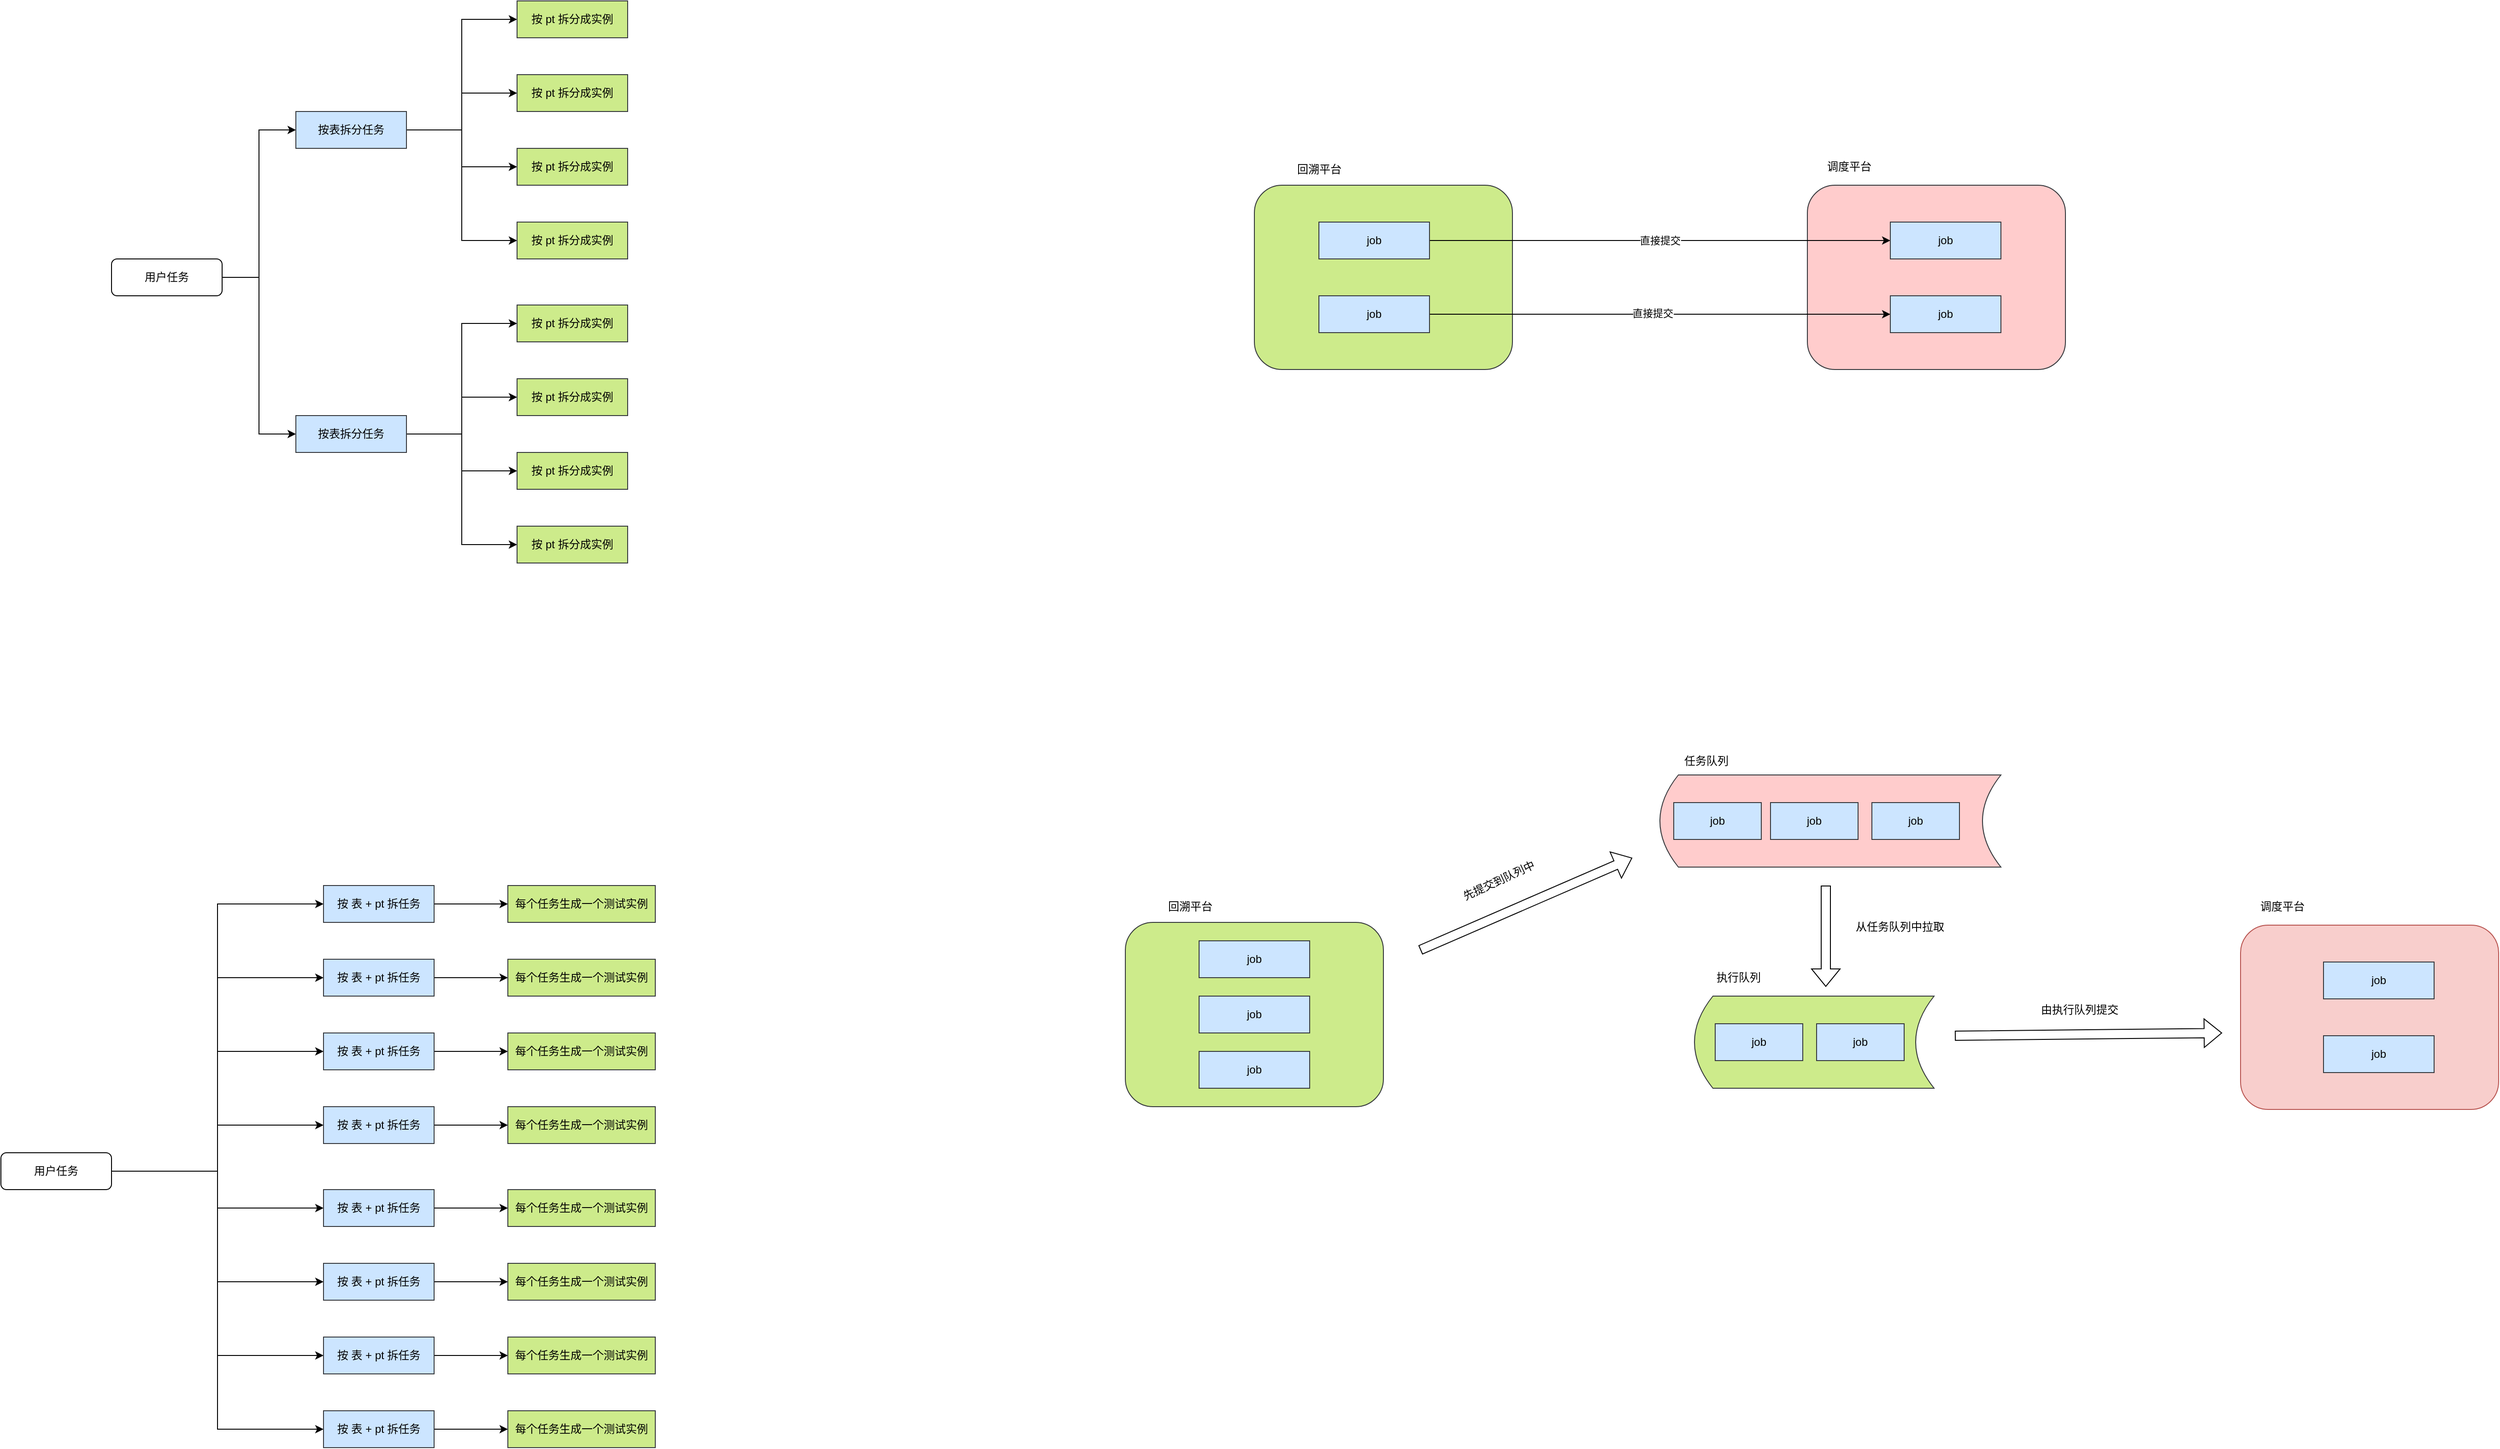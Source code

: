 <mxfile version="24.6.4" type="github">
  <diagram name="第 1 页" id="3fdD7wzc84tyW7oaMPEg">
    <mxGraphModel dx="2074" dy="1121" grid="1" gridSize="10" guides="1" tooltips="1" connect="1" arrows="1" fold="1" page="1" pageScale="1" pageWidth="3300" pageHeight="4681" math="0" shadow="0">
      <root>
        <mxCell id="0" />
        <mxCell id="1" parent="0" />
        <mxCell id="rMHLR0J-IxIGPw7BSFQZ-5" style="edgeStyle=orthogonalEdgeStyle;rounded=0;orthogonalLoop=1;jettySize=auto;html=1;exitX=1;exitY=0.5;exitDx=0;exitDy=0;entryX=0;entryY=0.5;entryDx=0;entryDy=0;" edge="1" parent="1" source="rMHLR0J-IxIGPw7BSFQZ-1" target="rMHLR0J-IxIGPw7BSFQZ-2">
          <mxGeometry relative="1" as="geometry" />
        </mxCell>
        <mxCell id="rMHLR0J-IxIGPw7BSFQZ-69" style="edgeStyle=orthogonalEdgeStyle;rounded=0;orthogonalLoop=1;jettySize=auto;html=1;exitX=1;exitY=0.5;exitDx=0;exitDy=0;entryX=0;entryY=0.5;entryDx=0;entryDy=0;" edge="1" parent="1" source="rMHLR0J-IxIGPw7BSFQZ-1" target="rMHLR0J-IxIGPw7BSFQZ-64">
          <mxGeometry relative="1" as="geometry" />
        </mxCell>
        <mxCell id="rMHLR0J-IxIGPw7BSFQZ-1" value="用户任务" style="rounded=1;whiteSpace=wrap;html=1;" vertex="1" parent="1">
          <mxGeometry x="520" y="400" width="120" height="40" as="geometry" />
        </mxCell>
        <mxCell id="rMHLR0J-IxIGPw7BSFQZ-12" style="edgeStyle=orthogonalEdgeStyle;rounded=0;orthogonalLoop=1;jettySize=auto;html=1;exitX=1;exitY=0.5;exitDx=0;exitDy=0;entryX=0;entryY=0.5;entryDx=0;entryDy=0;" edge="1" parent="1" source="rMHLR0J-IxIGPw7BSFQZ-2" target="rMHLR0J-IxIGPw7BSFQZ-8">
          <mxGeometry relative="1" as="geometry" />
        </mxCell>
        <mxCell id="rMHLR0J-IxIGPw7BSFQZ-57" style="edgeStyle=orthogonalEdgeStyle;rounded=0;orthogonalLoop=1;jettySize=auto;html=1;exitX=1;exitY=0.5;exitDx=0;exitDy=0;entryX=0;entryY=0.5;entryDx=0;entryDy=0;" edge="1" parent="1" source="rMHLR0J-IxIGPw7BSFQZ-2" target="rMHLR0J-IxIGPw7BSFQZ-11">
          <mxGeometry relative="1" as="geometry" />
        </mxCell>
        <mxCell id="rMHLR0J-IxIGPw7BSFQZ-58" style="edgeStyle=orthogonalEdgeStyle;rounded=0;orthogonalLoop=1;jettySize=auto;html=1;exitX=1;exitY=0.5;exitDx=0;exitDy=0;entryX=0;entryY=0.5;entryDx=0;entryDy=0;" edge="1" parent="1" source="rMHLR0J-IxIGPw7BSFQZ-2" target="rMHLR0J-IxIGPw7BSFQZ-55">
          <mxGeometry relative="1" as="geometry" />
        </mxCell>
        <mxCell id="rMHLR0J-IxIGPw7BSFQZ-59" style="edgeStyle=orthogonalEdgeStyle;rounded=0;orthogonalLoop=1;jettySize=auto;html=1;exitX=1;exitY=0.5;exitDx=0;exitDy=0;entryX=0;entryY=0.5;entryDx=0;entryDy=0;" edge="1" parent="1" source="rMHLR0J-IxIGPw7BSFQZ-2" target="rMHLR0J-IxIGPw7BSFQZ-56">
          <mxGeometry relative="1" as="geometry" />
        </mxCell>
        <mxCell id="rMHLR0J-IxIGPw7BSFQZ-2" value="按表拆分任务" style="rounded=0;whiteSpace=wrap;html=1;fillColor=#cce5ff;strokeColor=#36393d;" vertex="1" parent="1">
          <mxGeometry x="720" y="240" width="120" height="40" as="geometry" />
        </mxCell>
        <mxCell id="rMHLR0J-IxIGPw7BSFQZ-8" value="按 pt 拆分成实例" style="rounded=0;whiteSpace=wrap;html=1;fillColor=#cdeb8b;strokeColor=#36393d;" vertex="1" parent="1">
          <mxGeometry x="960" y="120" width="120" height="40" as="geometry" />
        </mxCell>
        <mxCell id="rMHLR0J-IxIGPw7BSFQZ-11" value="按 pt 拆分成实例" style="rounded=0;whiteSpace=wrap;html=1;fillColor=#cdeb8b;strokeColor=#36393d;" vertex="1" parent="1">
          <mxGeometry x="960" y="200" width="120" height="40" as="geometry" />
        </mxCell>
        <mxCell id="rMHLR0J-IxIGPw7BSFQZ-55" value="按 pt 拆分成实例" style="rounded=0;whiteSpace=wrap;html=1;fillColor=#cdeb8b;strokeColor=#36393d;" vertex="1" parent="1">
          <mxGeometry x="960" y="280" width="120" height="40" as="geometry" />
        </mxCell>
        <mxCell id="rMHLR0J-IxIGPw7BSFQZ-56" value="按 pt 拆分成实例" style="rounded=0;whiteSpace=wrap;html=1;fillColor=#cdeb8b;strokeColor=#36393d;" vertex="1" parent="1">
          <mxGeometry x="960" y="360" width="120" height="40" as="geometry" />
        </mxCell>
        <mxCell id="rMHLR0J-IxIGPw7BSFQZ-60" style="edgeStyle=orthogonalEdgeStyle;rounded=0;orthogonalLoop=1;jettySize=auto;html=1;exitX=1;exitY=0.5;exitDx=0;exitDy=0;entryX=0;entryY=0.5;entryDx=0;entryDy=0;" edge="1" parent="1" source="rMHLR0J-IxIGPw7BSFQZ-64" target="rMHLR0J-IxIGPw7BSFQZ-65">
          <mxGeometry relative="1" as="geometry" />
        </mxCell>
        <mxCell id="rMHLR0J-IxIGPw7BSFQZ-61" style="edgeStyle=orthogonalEdgeStyle;rounded=0;orthogonalLoop=1;jettySize=auto;html=1;exitX=1;exitY=0.5;exitDx=0;exitDy=0;entryX=0;entryY=0.5;entryDx=0;entryDy=0;" edge="1" parent="1" source="rMHLR0J-IxIGPw7BSFQZ-64" target="rMHLR0J-IxIGPw7BSFQZ-66">
          <mxGeometry relative="1" as="geometry" />
        </mxCell>
        <mxCell id="rMHLR0J-IxIGPw7BSFQZ-62" style="edgeStyle=orthogonalEdgeStyle;rounded=0;orthogonalLoop=1;jettySize=auto;html=1;exitX=1;exitY=0.5;exitDx=0;exitDy=0;entryX=0;entryY=0.5;entryDx=0;entryDy=0;" edge="1" parent="1" source="rMHLR0J-IxIGPw7BSFQZ-64" target="rMHLR0J-IxIGPw7BSFQZ-67">
          <mxGeometry relative="1" as="geometry" />
        </mxCell>
        <mxCell id="rMHLR0J-IxIGPw7BSFQZ-63" style="edgeStyle=orthogonalEdgeStyle;rounded=0;orthogonalLoop=1;jettySize=auto;html=1;exitX=1;exitY=0.5;exitDx=0;exitDy=0;entryX=0;entryY=0.5;entryDx=0;entryDy=0;" edge="1" parent="1" source="rMHLR0J-IxIGPw7BSFQZ-64" target="rMHLR0J-IxIGPw7BSFQZ-68">
          <mxGeometry relative="1" as="geometry" />
        </mxCell>
        <mxCell id="rMHLR0J-IxIGPw7BSFQZ-64" value="按表拆分任务" style="rounded=0;whiteSpace=wrap;html=1;fillColor=#cce5ff;strokeColor=#36393d;" vertex="1" parent="1">
          <mxGeometry x="720" y="570" width="120" height="40" as="geometry" />
        </mxCell>
        <mxCell id="rMHLR0J-IxIGPw7BSFQZ-65" value="按 pt 拆分成实例" style="rounded=0;whiteSpace=wrap;html=1;fillColor=#cdeb8b;strokeColor=#36393d;" vertex="1" parent="1">
          <mxGeometry x="960" y="450" width="120" height="40" as="geometry" />
        </mxCell>
        <mxCell id="rMHLR0J-IxIGPw7BSFQZ-66" value="按 pt 拆分成实例" style="rounded=0;whiteSpace=wrap;html=1;fillColor=#cdeb8b;strokeColor=#36393d;" vertex="1" parent="1">
          <mxGeometry x="960" y="530" width="120" height="40" as="geometry" />
        </mxCell>
        <mxCell id="rMHLR0J-IxIGPw7BSFQZ-67" value="按 pt 拆分成实例" style="rounded=0;whiteSpace=wrap;html=1;fillColor=#cdeb8b;strokeColor=#36393d;" vertex="1" parent="1">
          <mxGeometry x="960" y="610" width="120" height="40" as="geometry" />
        </mxCell>
        <mxCell id="rMHLR0J-IxIGPw7BSFQZ-68" value="按 pt 拆分成实例" style="rounded=0;whiteSpace=wrap;html=1;fillColor=#cdeb8b;strokeColor=#36393d;" vertex="1" parent="1">
          <mxGeometry x="960" y="690" width="120" height="40" as="geometry" />
        </mxCell>
        <mxCell id="rMHLR0J-IxIGPw7BSFQZ-113" style="edgeStyle=orthogonalEdgeStyle;rounded=0;orthogonalLoop=1;jettySize=auto;html=1;exitX=1;exitY=0.5;exitDx=0;exitDy=0;entryX=0;entryY=0.5;entryDx=0;entryDy=0;" edge="1" parent="1" source="rMHLR0J-IxIGPw7BSFQZ-72" target="rMHLR0J-IxIGPw7BSFQZ-78">
          <mxGeometry relative="1" as="geometry" />
        </mxCell>
        <mxCell id="rMHLR0J-IxIGPw7BSFQZ-114" style="edgeStyle=orthogonalEdgeStyle;rounded=0;orthogonalLoop=1;jettySize=auto;html=1;exitX=1;exitY=0.5;exitDx=0;exitDy=0;entryX=0;entryY=0.5;entryDx=0;entryDy=0;" edge="1" parent="1" source="rMHLR0J-IxIGPw7BSFQZ-72" target="rMHLR0J-IxIGPw7BSFQZ-79">
          <mxGeometry relative="1" as="geometry" />
        </mxCell>
        <mxCell id="rMHLR0J-IxIGPw7BSFQZ-115" style="edgeStyle=orthogonalEdgeStyle;rounded=0;orthogonalLoop=1;jettySize=auto;html=1;exitX=1;exitY=0.5;exitDx=0;exitDy=0;entryX=0;entryY=0.5;entryDx=0;entryDy=0;" edge="1" parent="1" source="rMHLR0J-IxIGPw7BSFQZ-72" target="rMHLR0J-IxIGPw7BSFQZ-90">
          <mxGeometry relative="1" as="geometry" />
        </mxCell>
        <mxCell id="rMHLR0J-IxIGPw7BSFQZ-116" style="edgeStyle=orthogonalEdgeStyle;rounded=0;orthogonalLoop=1;jettySize=auto;html=1;exitX=1;exitY=0.5;exitDx=0;exitDy=0;entryX=0;entryY=0.5;entryDx=0;entryDy=0;" edge="1" parent="1" source="rMHLR0J-IxIGPw7BSFQZ-72" target="rMHLR0J-IxIGPw7BSFQZ-89">
          <mxGeometry relative="1" as="geometry" />
        </mxCell>
        <mxCell id="rMHLR0J-IxIGPw7BSFQZ-117" style="edgeStyle=orthogonalEdgeStyle;rounded=0;orthogonalLoop=1;jettySize=auto;html=1;exitX=1;exitY=0.5;exitDx=0;exitDy=0;entryX=0;entryY=0.5;entryDx=0;entryDy=0;" edge="1" parent="1" source="rMHLR0J-IxIGPw7BSFQZ-72" target="rMHLR0J-IxIGPw7BSFQZ-88">
          <mxGeometry relative="1" as="geometry" />
        </mxCell>
        <mxCell id="rMHLR0J-IxIGPw7BSFQZ-118" style="edgeStyle=orthogonalEdgeStyle;rounded=0;orthogonalLoop=1;jettySize=auto;html=1;exitX=1;exitY=0.5;exitDx=0;exitDy=0;entryX=0;entryY=0.5;entryDx=0;entryDy=0;" edge="1" parent="1" source="rMHLR0J-IxIGPw7BSFQZ-72" target="rMHLR0J-IxIGPw7BSFQZ-80">
          <mxGeometry relative="1" as="geometry" />
        </mxCell>
        <mxCell id="rMHLR0J-IxIGPw7BSFQZ-119" style="edgeStyle=orthogonalEdgeStyle;rounded=0;orthogonalLoop=1;jettySize=auto;html=1;exitX=1;exitY=0.5;exitDx=0;exitDy=0;entryX=0;entryY=0.5;entryDx=0;entryDy=0;" edge="1" parent="1" source="rMHLR0J-IxIGPw7BSFQZ-72" target="rMHLR0J-IxIGPw7BSFQZ-81">
          <mxGeometry relative="1" as="geometry" />
        </mxCell>
        <mxCell id="rMHLR0J-IxIGPw7BSFQZ-120" style="edgeStyle=orthogonalEdgeStyle;rounded=0;orthogonalLoop=1;jettySize=auto;html=1;exitX=1;exitY=0.5;exitDx=0;exitDy=0;entryX=0;entryY=0.5;entryDx=0;entryDy=0;" edge="1" parent="1" source="rMHLR0J-IxIGPw7BSFQZ-72" target="rMHLR0J-IxIGPw7BSFQZ-87">
          <mxGeometry relative="1" as="geometry" />
        </mxCell>
        <mxCell id="rMHLR0J-IxIGPw7BSFQZ-72" value="用户任务" style="rounded=1;whiteSpace=wrap;html=1;" vertex="1" parent="1">
          <mxGeometry x="400" y="1370" width="120" height="40" as="geometry" />
        </mxCell>
        <mxCell id="rMHLR0J-IxIGPw7BSFQZ-92" style="edgeStyle=orthogonalEdgeStyle;rounded=0;orthogonalLoop=1;jettySize=auto;html=1;exitX=1;exitY=0.5;exitDx=0;exitDy=0;" edge="1" parent="1" source="rMHLR0J-IxIGPw7BSFQZ-78" target="rMHLR0J-IxIGPw7BSFQZ-91">
          <mxGeometry relative="1" as="geometry" />
        </mxCell>
        <mxCell id="rMHLR0J-IxIGPw7BSFQZ-78" value="按 表 + pt 拆任务" style="rounded=0;whiteSpace=wrap;html=1;fillColor=#cce5ff;strokeColor=#36393d;" vertex="1" parent="1">
          <mxGeometry x="750" y="1080" width="120" height="40" as="geometry" />
        </mxCell>
        <mxCell id="rMHLR0J-IxIGPw7BSFQZ-99" style="edgeStyle=orthogonalEdgeStyle;rounded=0;orthogonalLoop=1;jettySize=auto;html=1;exitX=1;exitY=0.5;exitDx=0;exitDy=0;entryX=0;entryY=0.5;entryDx=0;entryDy=0;" edge="1" parent="1" source="rMHLR0J-IxIGPw7BSFQZ-79" target="rMHLR0J-IxIGPw7BSFQZ-96">
          <mxGeometry relative="1" as="geometry" />
        </mxCell>
        <mxCell id="rMHLR0J-IxIGPw7BSFQZ-79" value="按 表 + pt 拆任务" style="rounded=0;whiteSpace=wrap;html=1;fillColor=#cce5ff;strokeColor=#36393d;" vertex="1" parent="1">
          <mxGeometry x="750" y="1160" width="120" height="40" as="geometry" />
        </mxCell>
        <mxCell id="rMHLR0J-IxIGPw7BSFQZ-100" style="edgeStyle=orthogonalEdgeStyle;rounded=0;orthogonalLoop=1;jettySize=auto;html=1;exitX=1;exitY=0.5;exitDx=0;exitDy=0;entryX=0;entryY=0.5;entryDx=0;entryDy=0;" edge="1" parent="1" source="rMHLR0J-IxIGPw7BSFQZ-80" target="rMHLR0J-IxIGPw7BSFQZ-97">
          <mxGeometry relative="1" as="geometry" />
        </mxCell>
        <mxCell id="rMHLR0J-IxIGPw7BSFQZ-80" value="按 表 + pt 拆任务" style="rounded=0;whiteSpace=wrap;html=1;fillColor=#cce5ff;strokeColor=#36393d;" vertex="1" parent="1">
          <mxGeometry x="750" y="1240" width="120" height="40" as="geometry" />
        </mxCell>
        <mxCell id="rMHLR0J-IxIGPw7BSFQZ-101" style="edgeStyle=orthogonalEdgeStyle;rounded=0;orthogonalLoop=1;jettySize=auto;html=1;exitX=1;exitY=0.5;exitDx=0;exitDy=0;entryX=0;entryY=0.5;entryDx=0;entryDy=0;" edge="1" parent="1" source="rMHLR0J-IxIGPw7BSFQZ-81" target="rMHLR0J-IxIGPw7BSFQZ-98">
          <mxGeometry relative="1" as="geometry" />
        </mxCell>
        <mxCell id="rMHLR0J-IxIGPw7BSFQZ-81" value="按 表 + pt 拆任务" style="rounded=0;whiteSpace=wrap;html=1;fillColor=#cce5ff;strokeColor=#36393d;" vertex="1" parent="1">
          <mxGeometry x="750" y="1320" width="120" height="40" as="geometry" />
        </mxCell>
        <mxCell id="rMHLR0J-IxIGPw7BSFQZ-106" style="edgeStyle=orthogonalEdgeStyle;rounded=0;orthogonalLoop=1;jettySize=auto;html=1;exitX=1;exitY=0.5;exitDx=0;exitDy=0;" edge="1" parent="1" source="rMHLR0J-IxIGPw7BSFQZ-87" target="rMHLR0J-IxIGPw7BSFQZ-102">
          <mxGeometry relative="1" as="geometry" />
        </mxCell>
        <mxCell id="rMHLR0J-IxIGPw7BSFQZ-87" value="按 表 + pt 拆任务" style="rounded=0;whiteSpace=wrap;html=1;fillColor=#cce5ff;strokeColor=#36393d;" vertex="1" parent="1">
          <mxGeometry x="750" y="1410" width="120" height="40" as="geometry" />
        </mxCell>
        <mxCell id="rMHLR0J-IxIGPw7BSFQZ-107" style="edgeStyle=orthogonalEdgeStyle;rounded=0;orthogonalLoop=1;jettySize=auto;html=1;exitX=1;exitY=0.5;exitDx=0;exitDy=0;entryX=0;entryY=0.5;entryDx=0;entryDy=0;" edge="1" parent="1" source="rMHLR0J-IxIGPw7BSFQZ-88" target="rMHLR0J-IxIGPw7BSFQZ-103">
          <mxGeometry relative="1" as="geometry" />
        </mxCell>
        <mxCell id="rMHLR0J-IxIGPw7BSFQZ-88" value="按 表 + pt 拆任务" style="rounded=0;whiteSpace=wrap;html=1;fillColor=#cce5ff;strokeColor=#36393d;" vertex="1" parent="1">
          <mxGeometry x="750" y="1490" width="120" height="40" as="geometry" />
        </mxCell>
        <mxCell id="rMHLR0J-IxIGPw7BSFQZ-108" style="edgeStyle=orthogonalEdgeStyle;rounded=0;orthogonalLoop=1;jettySize=auto;html=1;exitX=1;exitY=0.5;exitDx=0;exitDy=0;entryX=0;entryY=0.5;entryDx=0;entryDy=0;" edge="1" parent="1" source="rMHLR0J-IxIGPw7BSFQZ-89" target="rMHLR0J-IxIGPw7BSFQZ-104">
          <mxGeometry relative="1" as="geometry" />
        </mxCell>
        <mxCell id="rMHLR0J-IxIGPw7BSFQZ-89" value="按 表 + pt 拆任务" style="rounded=0;whiteSpace=wrap;html=1;fillColor=#cce5ff;strokeColor=#36393d;" vertex="1" parent="1">
          <mxGeometry x="750" y="1570" width="120" height="40" as="geometry" />
        </mxCell>
        <mxCell id="rMHLR0J-IxIGPw7BSFQZ-109" style="edgeStyle=orthogonalEdgeStyle;rounded=0;orthogonalLoop=1;jettySize=auto;html=1;exitX=1;exitY=0.5;exitDx=0;exitDy=0;entryX=0;entryY=0.5;entryDx=0;entryDy=0;" edge="1" parent="1" source="rMHLR0J-IxIGPw7BSFQZ-90" target="rMHLR0J-IxIGPw7BSFQZ-105">
          <mxGeometry relative="1" as="geometry" />
        </mxCell>
        <mxCell id="rMHLR0J-IxIGPw7BSFQZ-90" value="按 表 + pt 拆任务" style="rounded=0;whiteSpace=wrap;html=1;fillColor=#cce5ff;strokeColor=#36393d;" vertex="1" parent="1">
          <mxGeometry x="750" y="1650" width="120" height="40" as="geometry" />
        </mxCell>
        <mxCell id="rMHLR0J-IxIGPw7BSFQZ-91" value="每个任务生成一个测试实例" style="rounded=0;whiteSpace=wrap;html=1;fillColor=#cdeb8b;strokeColor=#36393d;" vertex="1" parent="1">
          <mxGeometry x="950" y="1080" width="160" height="40" as="geometry" />
        </mxCell>
        <mxCell id="rMHLR0J-IxIGPw7BSFQZ-96" value="每个任务生成一个测试实例" style="rounded=0;whiteSpace=wrap;html=1;fillColor=#cdeb8b;strokeColor=#36393d;" vertex="1" parent="1">
          <mxGeometry x="950" y="1160" width="160" height="40" as="geometry" />
        </mxCell>
        <mxCell id="rMHLR0J-IxIGPw7BSFQZ-97" value="每个任务生成一个测试实例" style="rounded=0;whiteSpace=wrap;html=1;fillColor=#cdeb8b;strokeColor=#36393d;" vertex="1" parent="1">
          <mxGeometry x="950" y="1240" width="160" height="40" as="geometry" />
        </mxCell>
        <mxCell id="rMHLR0J-IxIGPw7BSFQZ-98" value="每个任务生成一个测试实例" style="rounded=0;whiteSpace=wrap;html=1;fillColor=#cdeb8b;strokeColor=#36393d;" vertex="1" parent="1">
          <mxGeometry x="950" y="1320" width="160" height="40" as="geometry" />
        </mxCell>
        <mxCell id="rMHLR0J-IxIGPw7BSFQZ-102" value="每个任务生成一个测试实例" style="rounded=0;whiteSpace=wrap;html=1;fillColor=#cdeb8b;strokeColor=#36393d;" vertex="1" parent="1">
          <mxGeometry x="950" y="1410" width="160" height="40" as="geometry" />
        </mxCell>
        <mxCell id="rMHLR0J-IxIGPw7BSFQZ-103" value="每个任务生成一个测试实例" style="rounded=0;whiteSpace=wrap;html=1;fillColor=#cdeb8b;strokeColor=#36393d;" vertex="1" parent="1">
          <mxGeometry x="950" y="1490" width="160" height="40" as="geometry" />
        </mxCell>
        <mxCell id="rMHLR0J-IxIGPw7BSFQZ-104" value="每个任务生成一个测试实例" style="rounded=0;whiteSpace=wrap;html=1;fillColor=#cdeb8b;strokeColor=#36393d;" vertex="1" parent="1">
          <mxGeometry x="950" y="1570" width="160" height="40" as="geometry" />
        </mxCell>
        <mxCell id="rMHLR0J-IxIGPw7BSFQZ-105" value="每个任务生成一个测试实例" style="rounded=0;whiteSpace=wrap;html=1;fillColor=#cdeb8b;strokeColor=#36393d;" vertex="1" parent="1">
          <mxGeometry x="950" y="1650" width="160" height="40" as="geometry" />
        </mxCell>
        <mxCell id="rMHLR0J-IxIGPw7BSFQZ-121" value="" style="rounded=1;whiteSpace=wrap;html=1;fontStyle=1;fillColor=#cdeb8b;strokeColor=#36393d;" vertex="1" parent="1">
          <mxGeometry x="1760" y="320" width="280" height="200" as="geometry" />
        </mxCell>
        <mxCell id="rMHLR0J-IxIGPw7BSFQZ-122" value="" style="rounded=1;whiteSpace=wrap;html=1;fontStyle=1;fillColor=#ffcccc;strokeColor=#36393d;" vertex="1" parent="1">
          <mxGeometry x="2360" y="320" width="280" height="200" as="geometry" />
        </mxCell>
        <mxCell id="rMHLR0J-IxIGPw7BSFQZ-123" value="回溯平台" style="text;html=1;align=center;verticalAlign=middle;resizable=0;points=[];autosize=1;strokeColor=none;fillColor=none;" vertex="1" parent="1">
          <mxGeometry x="1795" y="288" width="70" height="30" as="geometry" />
        </mxCell>
        <mxCell id="rMHLR0J-IxIGPw7BSFQZ-124" value="调度平台" style="text;html=1;align=center;verticalAlign=middle;resizable=0;points=[];autosize=1;strokeColor=none;fillColor=none;" vertex="1" parent="1">
          <mxGeometry x="2370" y="285" width="70" height="30" as="geometry" />
        </mxCell>
        <mxCell id="rMHLR0J-IxIGPw7BSFQZ-129" value="直接提交" style="edgeStyle=orthogonalEdgeStyle;rounded=0;orthogonalLoop=1;jettySize=auto;html=1;exitX=1;exitY=0.5;exitDx=0;exitDy=0;entryX=0;entryY=0.5;entryDx=0;entryDy=0;" edge="1" parent="1" source="rMHLR0J-IxIGPw7BSFQZ-125" target="rMHLR0J-IxIGPw7BSFQZ-127">
          <mxGeometry relative="1" as="geometry">
            <mxPoint as="offset" />
          </mxGeometry>
        </mxCell>
        <mxCell id="rMHLR0J-IxIGPw7BSFQZ-125" value="job" style="rounded=0;whiteSpace=wrap;html=1;fillColor=#cce5ff;strokeColor=#36393d;" vertex="1" parent="1">
          <mxGeometry x="1830" y="360" width="120" height="40" as="geometry" />
        </mxCell>
        <mxCell id="rMHLR0J-IxIGPw7BSFQZ-127" value="job" style="rounded=0;whiteSpace=wrap;html=1;fillColor=#cce5ff;strokeColor=#36393d;" vertex="1" parent="1">
          <mxGeometry x="2450" y="360" width="120" height="40" as="geometry" />
        </mxCell>
        <mxCell id="rMHLR0J-IxIGPw7BSFQZ-130" style="edgeStyle=orthogonalEdgeStyle;rounded=0;orthogonalLoop=1;jettySize=auto;html=1;exitX=1;exitY=0.5;exitDx=0;exitDy=0;entryX=0;entryY=0.5;entryDx=0;entryDy=0;" edge="1" parent="1" source="rMHLR0J-IxIGPw7BSFQZ-131" target="rMHLR0J-IxIGPw7BSFQZ-132">
          <mxGeometry relative="1" as="geometry" />
        </mxCell>
        <mxCell id="rMHLR0J-IxIGPw7BSFQZ-133" value="直接提交" style="edgeLabel;html=1;align=center;verticalAlign=middle;resizable=0;points=[];" vertex="1" connectable="0" parent="rMHLR0J-IxIGPw7BSFQZ-130">
          <mxGeometry x="-0.032" y="1" relative="1" as="geometry">
            <mxPoint as="offset" />
          </mxGeometry>
        </mxCell>
        <mxCell id="rMHLR0J-IxIGPw7BSFQZ-131" value="job" style="rounded=0;whiteSpace=wrap;html=1;fillColor=#cce5ff;strokeColor=#36393d;" vertex="1" parent="1">
          <mxGeometry x="1830" y="440" width="120" height="40" as="geometry" />
        </mxCell>
        <mxCell id="rMHLR0J-IxIGPw7BSFQZ-132" value="job" style="rounded=0;whiteSpace=wrap;html=1;fillColor=#cce5ff;strokeColor=#36393d;" vertex="1" parent="1">
          <mxGeometry x="2450" y="440" width="120" height="40" as="geometry" />
        </mxCell>
        <mxCell id="rMHLR0J-IxIGPw7BSFQZ-134" value="" style="rounded=1;whiteSpace=wrap;html=1;fontStyle=1;fillColor=#cdeb8b;strokeColor=#36393d;" vertex="1" parent="1">
          <mxGeometry x="1620" y="1120" width="280" height="200" as="geometry" />
        </mxCell>
        <mxCell id="rMHLR0J-IxIGPw7BSFQZ-135" value="" style="rounded=1;whiteSpace=wrap;html=1;fontStyle=1;fillColor=#f8cecc;strokeColor=#b85450;" vertex="1" parent="1">
          <mxGeometry x="2830" y="1123" width="280" height="200" as="geometry" />
        </mxCell>
        <mxCell id="rMHLR0J-IxIGPw7BSFQZ-136" value="回溯平台" style="text;html=1;align=center;verticalAlign=middle;resizable=0;points=[];autosize=1;strokeColor=none;fillColor=none;" vertex="1" parent="1">
          <mxGeometry x="1655" y="1088" width="70" height="30" as="geometry" />
        </mxCell>
        <mxCell id="rMHLR0J-IxIGPw7BSFQZ-137" value="调度平台" style="text;html=1;align=center;verticalAlign=middle;resizable=0;points=[];autosize=1;strokeColor=none;fillColor=none;" vertex="1" parent="1">
          <mxGeometry x="2840" y="1088" width="70" height="30" as="geometry" />
        </mxCell>
        <mxCell id="rMHLR0J-IxIGPw7BSFQZ-139" value="job" style="rounded=0;whiteSpace=wrap;html=1;fillColor=#cce5ff;strokeColor=#36393d;" vertex="1" parent="1">
          <mxGeometry x="1700" y="1140" width="120" height="40" as="geometry" />
        </mxCell>
        <mxCell id="rMHLR0J-IxIGPw7BSFQZ-140" value="job" style="rounded=0;whiteSpace=wrap;html=1;fillColor=#cce5ff;strokeColor=#36393d;" vertex="1" parent="1">
          <mxGeometry x="2920" y="1163" width="120" height="40" as="geometry" />
        </mxCell>
        <mxCell id="rMHLR0J-IxIGPw7BSFQZ-143" value="job" style="rounded=0;whiteSpace=wrap;html=1;fillColor=#cce5ff;strokeColor=#36393d;" vertex="1" parent="1">
          <mxGeometry x="1700" y="1200" width="120" height="40" as="geometry" />
        </mxCell>
        <mxCell id="rMHLR0J-IxIGPw7BSFQZ-144" value="job" style="rounded=0;whiteSpace=wrap;html=1;fillColor=#cce5ff;strokeColor=#36393d;" vertex="1" parent="1">
          <mxGeometry x="2920" y="1243" width="120" height="40" as="geometry" />
        </mxCell>
        <mxCell id="rMHLR0J-IxIGPw7BSFQZ-145" value="" style="shape=dataStorage;whiteSpace=wrap;html=1;fixedSize=1;fillColor=#ffcccc;strokeColor=#36393d;" vertex="1" parent="1">
          <mxGeometry x="2200" y="960" width="370" height="100" as="geometry" />
        </mxCell>
        <mxCell id="rMHLR0J-IxIGPw7BSFQZ-146" value="任务队列" style="text;html=1;align=center;verticalAlign=middle;resizable=0;points=[];autosize=1;strokeColor=none;fillColor=none;" vertex="1" parent="1">
          <mxGeometry x="2215" y="930" width="70" height="30" as="geometry" />
        </mxCell>
        <mxCell id="rMHLR0J-IxIGPw7BSFQZ-148" value="job" style="rounded=0;whiteSpace=wrap;html=1;fillColor=#cce5ff;strokeColor=#36393d;" vertex="1" parent="1">
          <mxGeometry x="2215" y="990" width="95" height="40" as="geometry" />
        </mxCell>
        <mxCell id="rMHLR0J-IxIGPw7BSFQZ-149" value="job" style="rounded=0;whiteSpace=wrap;html=1;fillColor=#cce5ff;strokeColor=#36393d;" vertex="1" parent="1">
          <mxGeometry x="1700" y="1260" width="120" height="40" as="geometry" />
        </mxCell>
        <mxCell id="rMHLR0J-IxIGPw7BSFQZ-157" value="" style="shape=flexArrow;endArrow=classic;html=1;rounded=0;" edge="1" parent="1">
          <mxGeometry width="50" height="50" relative="1" as="geometry">
            <mxPoint x="1940" y="1150" as="sourcePoint" />
            <mxPoint x="2170" y="1050" as="targetPoint" />
          </mxGeometry>
        </mxCell>
        <mxCell id="rMHLR0J-IxIGPw7BSFQZ-158" value="先提交到队列中" style="text;html=1;align=center;verticalAlign=middle;resizable=0;points=[];autosize=1;strokeColor=none;fillColor=none;rotation=-25;" vertex="1" parent="1">
          <mxGeometry x="1970" y="1060" width="110" height="30" as="geometry" />
        </mxCell>
        <mxCell id="rMHLR0J-IxIGPw7BSFQZ-159" value="" style="shape=dataStorage;whiteSpace=wrap;html=1;fixedSize=1;fillColor=#cdeb8b;strokeColor=#36393d;" vertex="1" parent="1">
          <mxGeometry x="2237.5" y="1200" width="260" height="100" as="geometry" />
        </mxCell>
        <mxCell id="rMHLR0J-IxIGPw7BSFQZ-160" value="执行队列" style="text;html=1;align=center;verticalAlign=middle;resizable=0;points=[];autosize=1;strokeColor=none;fillColor=none;" vertex="1" parent="1">
          <mxGeometry x="2250" y="1165" width="70" height="30" as="geometry" />
        </mxCell>
        <mxCell id="rMHLR0J-IxIGPw7BSFQZ-161" value="" style="shape=flexArrow;endArrow=classic;html=1;rounded=0;" edge="1" parent="1">
          <mxGeometry width="50" height="50" relative="1" as="geometry">
            <mxPoint x="2380" y="1080" as="sourcePoint" />
            <mxPoint x="2380" y="1190" as="targetPoint" />
          </mxGeometry>
        </mxCell>
        <mxCell id="rMHLR0J-IxIGPw7BSFQZ-162" value="job" style="rounded=0;whiteSpace=wrap;html=1;fillColor=#cce5ff;strokeColor=#36393d;" vertex="1" parent="1">
          <mxGeometry x="2320" y="990" width="95" height="40" as="geometry" />
        </mxCell>
        <mxCell id="rMHLR0J-IxIGPw7BSFQZ-163" value="job" style="rounded=0;whiteSpace=wrap;html=1;fillColor=#cce5ff;strokeColor=#36393d;" vertex="1" parent="1">
          <mxGeometry x="2430" y="990" width="95" height="40" as="geometry" />
        </mxCell>
        <mxCell id="rMHLR0J-IxIGPw7BSFQZ-164" value="job" style="rounded=0;whiteSpace=wrap;html=1;fillColor=#cce5ff;strokeColor=#36393d;" vertex="1" parent="1">
          <mxGeometry x="2260" y="1230" width="95" height="40" as="geometry" />
        </mxCell>
        <mxCell id="rMHLR0J-IxIGPw7BSFQZ-165" value="job" style="rounded=0;whiteSpace=wrap;html=1;fillColor=#cce5ff;strokeColor=#36393d;" vertex="1" parent="1">
          <mxGeometry x="2370" y="1230" width="95" height="40" as="geometry" />
        </mxCell>
        <mxCell id="rMHLR0J-IxIGPw7BSFQZ-166" value="" style="shape=flexArrow;endArrow=classic;html=1;rounded=0;" edge="1" parent="1">
          <mxGeometry width="50" height="50" relative="1" as="geometry">
            <mxPoint x="2520" y="1243" as="sourcePoint" />
            <mxPoint x="2810" y="1240" as="targetPoint" />
          </mxGeometry>
        </mxCell>
        <mxCell id="rMHLR0J-IxIGPw7BSFQZ-167" value="由执行队列提交" style="text;html=1;align=center;verticalAlign=middle;resizable=0;points=[];autosize=1;strokeColor=none;fillColor=none;" vertex="1" parent="1">
          <mxGeometry x="2600" y="1200" width="110" height="30" as="geometry" />
        </mxCell>
        <mxCell id="rMHLR0J-IxIGPw7BSFQZ-168" value="从任务队列中拉取" style="text;html=1;align=center;verticalAlign=middle;resizable=0;points=[];autosize=1;strokeColor=none;fillColor=none;" vertex="1" parent="1">
          <mxGeometry x="2400" y="1110" width="120" height="30" as="geometry" />
        </mxCell>
      </root>
    </mxGraphModel>
  </diagram>
</mxfile>
